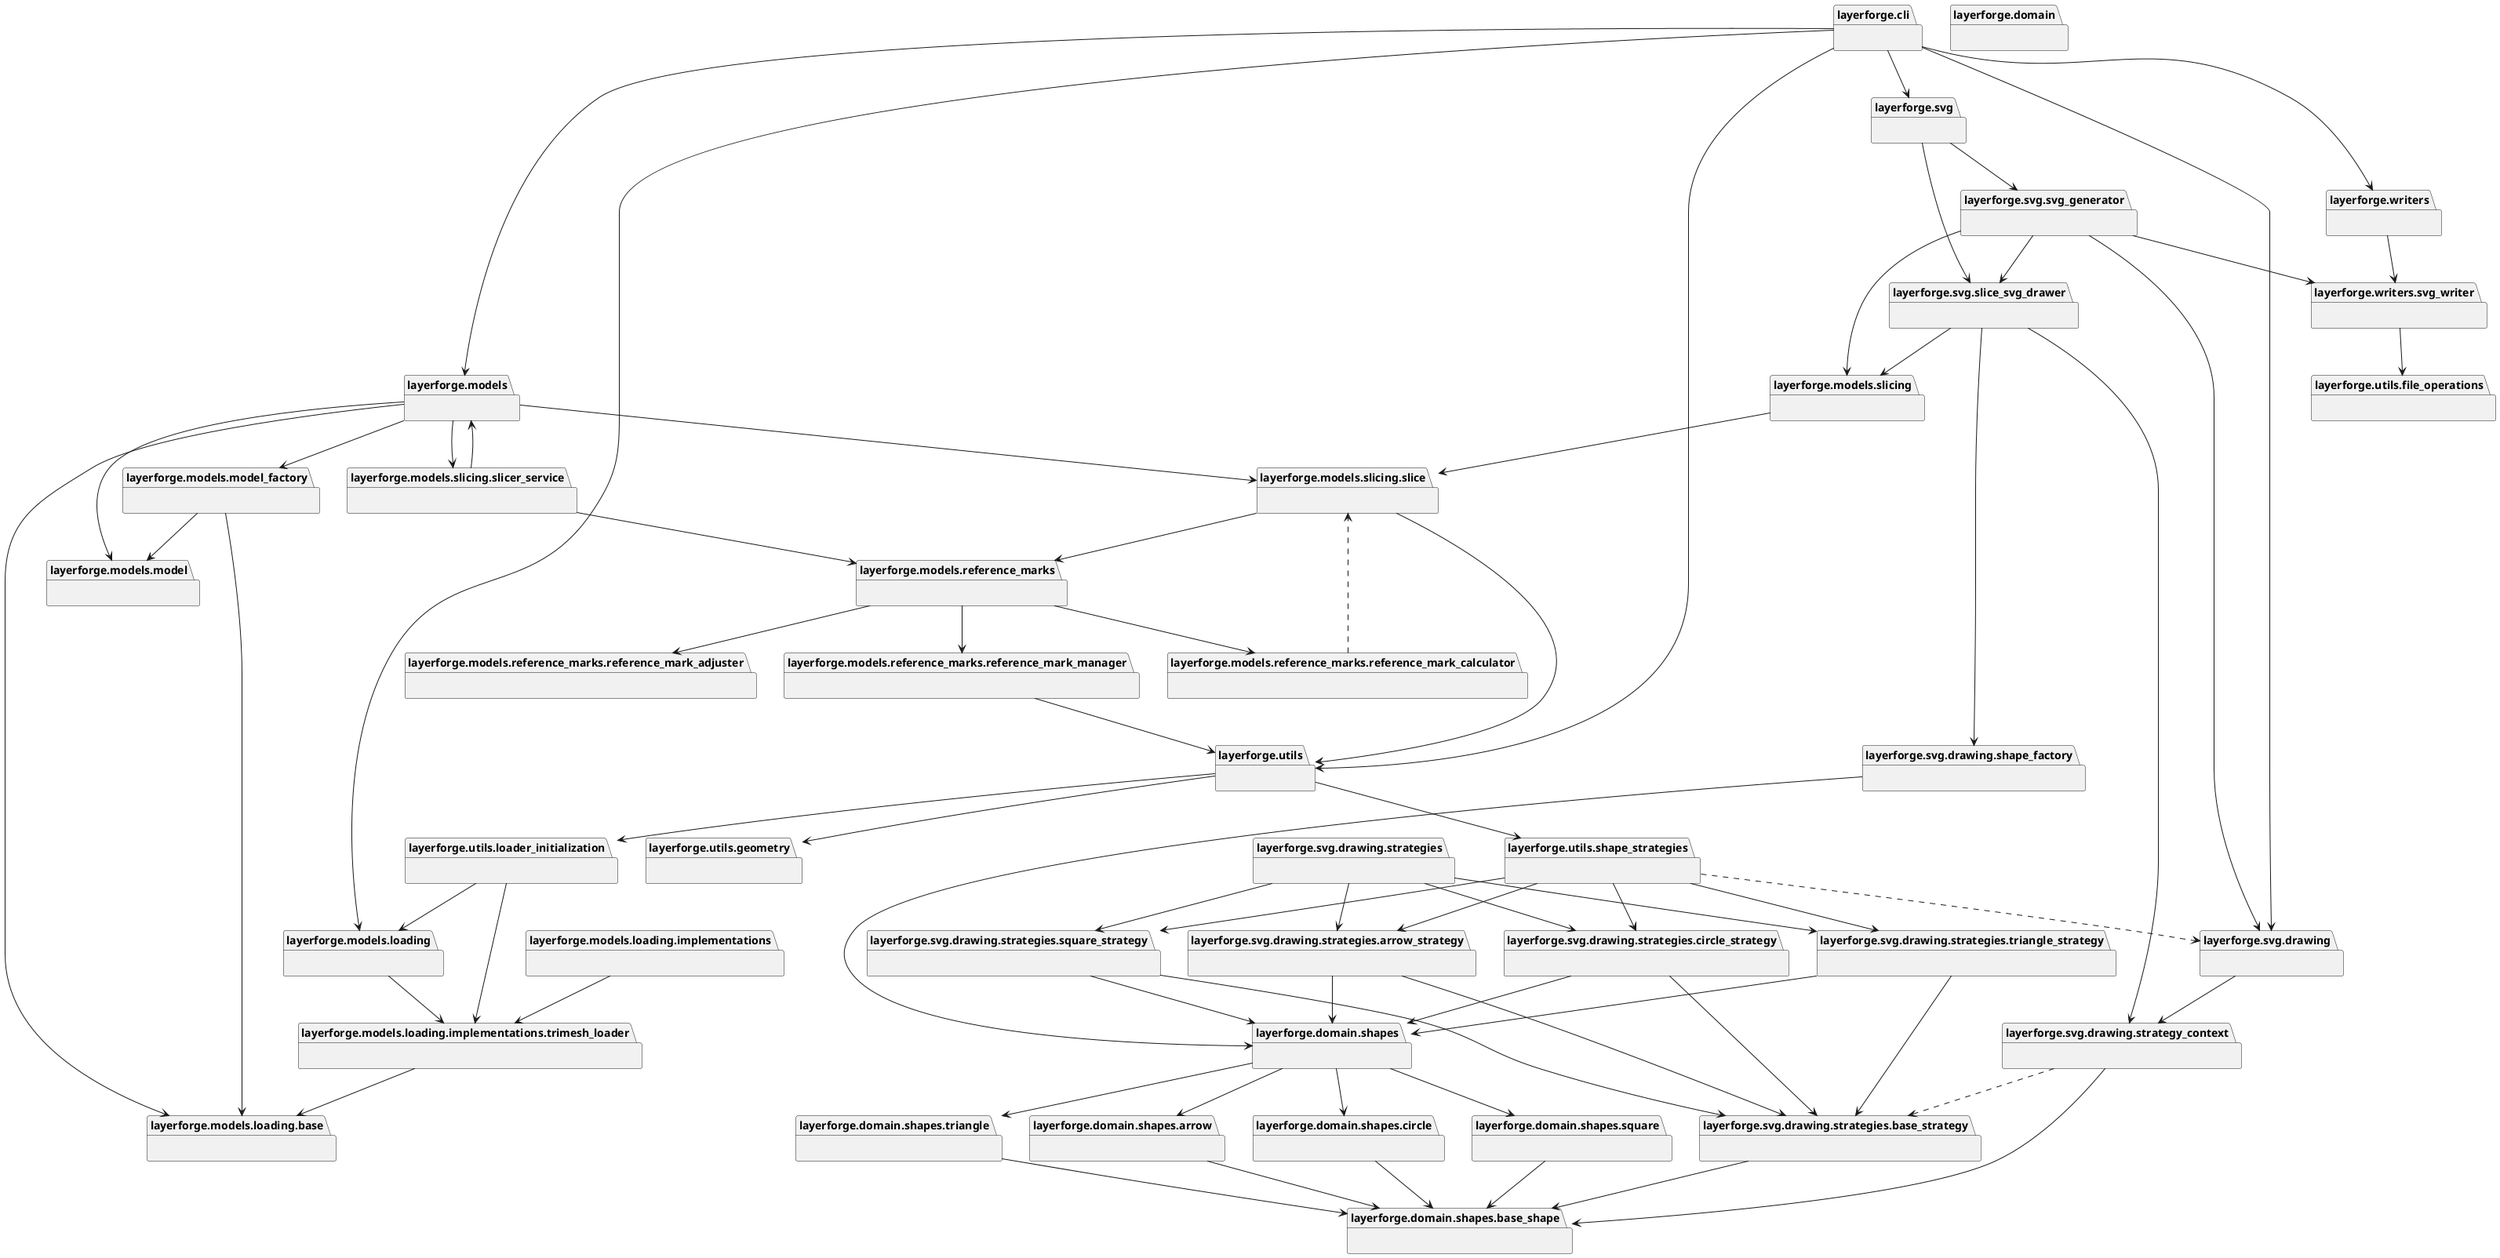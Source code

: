 @startuml packages
set namespaceSeparator none
package "layerforge.cli" as layerforge.cli {
}
package "layerforge.domain" as layerforge.domain {
}
package "layerforge.domain.shapes" as layerforge.domain.shapes {
}
package "layerforge.domain.shapes.arrow" as layerforge.domain.shapes.arrow {
}
package "layerforge.domain.shapes.base_shape" as layerforge.domain.shapes.base_shape {
}
package "layerforge.domain.shapes.circle" as layerforge.domain.shapes.circle {
}
package "layerforge.domain.shapes.square" as layerforge.domain.shapes.square {
}
package "layerforge.domain.shapes.triangle" as layerforge.domain.shapes.triangle {
}
package "layerforge.models" as layerforge.models {
}
package "layerforge.models.loading" as layerforge.models.loading {
}
package "layerforge.models.loading.base" as layerforge.models.loading.base {
}
package "layerforge.models.loading.implementations" as layerforge.models.loading.implementations {
}
package "layerforge.models.loading.implementations.trimesh_loader" as layerforge.models.loading.implementations.trimesh_loader {
}
package "layerforge.models.model" as layerforge.models.model {
}
package "layerforge.models.model_factory" as layerforge.models.model_factory {
}
package "layerforge.models.reference_marks" as layerforge.models.reference_marks {
}
package "layerforge.models.reference_marks.reference_mark_adjuster" as layerforge.models.reference_marks.reference_mark_adjuster {
}
package "layerforge.models.reference_marks.reference_mark_calculator" as layerforge.models.reference_marks.reference_mark_calculator {
}
package "layerforge.models.reference_marks.reference_mark_manager" as layerforge.models.reference_marks.reference_mark_manager {
}
package "layerforge.models.slicing" as layerforge.models.slicing {
}
package "layerforge.models.slicing.slice" as layerforge.models.slicing.slice {
}
package "layerforge.models.slicing.slicer_service" as layerforge.models.slicing.slicer_service {
}
package "layerforge.svg" as layerforge.svg {
}
package "layerforge.svg.drawing" as layerforge.svg.drawing {
}
package "layerforge.svg.drawing.shape_factory" as layerforge.svg.drawing.shape_factory {
}
package "layerforge.svg.drawing.strategies" as layerforge.svg.drawing.strategies {
}
package "layerforge.svg.drawing.strategies.arrow_strategy" as layerforge.svg.drawing.strategies.arrow_strategy {
}
package "layerforge.svg.drawing.strategies.base_strategy" as layerforge.svg.drawing.strategies.base_strategy {
}
package "layerforge.svg.drawing.strategies.circle_strategy" as layerforge.svg.drawing.strategies.circle_strategy {
}
package "layerforge.svg.drawing.strategies.square_strategy" as layerforge.svg.drawing.strategies.square_strategy {
}
package "layerforge.svg.drawing.strategies.triangle_strategy" as layerforge.svg.drawing.strategies.triangle_strategy {
}
package "layerforge.svg.drawing.strategy_context" as layerforge.svg.drawing.strategy_context {
}
package "layerforge.svg.slice_svg_drawer" as layerforge.svg.slice_svg_drawer {
}
package "layerforge.svg.svg_generator" as layerforge.svg.svg_generator {
}
package "layerforge.utils" as layerforge.utils {
}
package "layerforge.utils.file_operations" as layerforge.utils.file_operations {
}
package "layerforge.utils.geometry" as layerforge.utils.geometry {
}
package "layerforge.utils.loader_initialization" as layerforge.utils.loader_initialization {
}
package "layerforge.utils.shape_strategies" as layerforge.utils.shape_strategies {
}
package "layerforge.writers" as layerforge.writers {
}
package "layerforge.writers.svg_writer" as layerforge.writers.svg_writer {
}
layerforge.cli --> layerforge.models
layerforge.cli --> layerforge.models.loading
layerforge.cli --> layerforge.svg
layerforge.cli --> layerforge.svg.drawing
layerforge.cli --> layerforge.utils
layerforge.cli --> layerforge.writers
layerforge.domain.shapes --> layerforge.domain.shapes.arrow
layerforge.domain.shapes --> layerforge.domain.shapes.circle
layerforge.domain.shapes --> layerforge.domain.shapes.square
layerforge.domain.shapes --> layerforge.domain.shapes.triangle
layerforge.domain.shapes.arrow --> layerforge.domain.shapes.base_shape
layerforge.domain.shapes.circle --> layerforge.domain.shapes.base_shape
layerforge.domain.shapes.square --> layerforge.domain.shapes.base_shape
layerforge.domain.shapes.triangle --> layerforge.domain.shapes.base_shape
layerforge.models --> layerforge.models.loading.base
layerforge.models --> layerforge.models.model
layerforge.models --> layerforge.models.model_factory
layerforge.models --> layerforge.models.slicing.slice
layerforge.models --> layerforge.models.slicing.slicer_service
layerforge.models.loading --> layerforge.models.loading.implementations.trimesh_loader
layerforge.models.loading.implementations --> layerforge.models.loading.implementations.trimesh_loader
layerforge.models.loading.implementations.trimesh_loader --> layerforge.models.loading.base
layerforge.models.model_factory --> layerforge.models.loading.base
layerforge.models.model_factory --> layerforge.models.model
layerforge.models.reference_marks --> layerforge.models.reference_marks.reference_mark_adjuster
layerforge.models.reference_marks --> layerforge.models.reference_marks.reference_mark_calculator
layerforge.models.reference_marks --> layerforge.models.reference_marks.reference_mark_manager
layerforge.models.reference_marks.reference_mark_manager --> layerforge.utils
layerforge.models.slicing --> layerforge.models.slicing.slice
layerforge.models.slicing.slice --> layerforge.models.reference_marks
layerforge.models.slicing.slice --> layerforge.utils
layerforge.models.slicing.slicer_service --> layerforge.models
layerforge.models.slicing.slicer_service --> layerforge.models.reference_marks
layerforge.svg --> layerforge.svg.slice_svg_drawer
layerforge.svg --> layerforge.svg.svg_generator
layerforge.svg.drawing --> layerforge.svg.drawing.strategy_context
layerforge.svg.drawing.shape_factory --> layerforge.domain.shapes
layerforge.svg.drawing.strategies --> layerforge.svg.drawing.strategies.arrow_strategy
layerforge.svg.drawing.strategies --> layerforge.svg.drawing.strategies.circle_strategy
layerforge.svg.drawing.strategies --> layerforge.svg.drawing.strategies.square_strategy
layerforge.svg.drawing.strategies --> layerforge.svg.drawing.strategies.triangle_strategy
layerforge.svg.drawing.strategies.arrow_strategy --> layerforge.domain.shapes
layerforge.svg.drawing.strategies.arrow_strategy --> layerforge.svg.drawing.strategies.base_strategy
layerforge.svg.drawing.strategies.base_strategy --> layerforge.domain.shapes.base_shape
layerforge.svg.drawing.strategies.circle_strategy --> layerforge.domain.shapes
layerforge.svg.drawing.strategies.circle_strategy --> layerforge.svg.drawing.strategies.base_strategy
layerforge.svg.drawing.strategies.square_strategy --> layerforge.domain.shapes
layerforge.svg.drawing.strategies.square_strategy --> layerforge.svg.drawing.strategies.base_strategy
layerforge.svg.drawing.strategies.triangle_strategy --> layerforge.domain.shapes
layerforge.svg.drawing.strategies.triangle_strategy --> layerforge.svg.drawing.strategies.base_strategy
layerforge.svg.drawing.strategy_context --> layerforge.domain.shapes.base_shape
layerforge.svg.slice_svg_drawer --> layerforge.models.slicing
layerforge.svg.slice_svg_drawer --> layerforge.svg.drawing.shape_factory
layerforge.svg.slice_svg_drawer --> layerforge.svg.drawing.strategy_context
layerforge.svg.svg_generator --> layerforge.models.slicing
layerforge.svg.svg_generator --> layerforge.svg.drawing
layerforge.svg.svg_generator --> layerforge.svg.slice_svg_drawer
layerforge.svg.svg_generator --> layerforge.writers.svg_writer
layerforge.utils --> layerforge.utils.geometry
layerforge.utils --> layerforge.utils.loader_initialization
layerforge.utils --> layerforge.utils.shape_strategies
layerforge.utils.loader_initialization --> layerforge.models.loading
layerforge.utils.loader_initialization --> layerforge.models.loading.implementations.trimesh_loader
layerforge.utils.shape_strategies --> layerforge.svg.drawing.strategies.arrow_strategy
layerforge.utils.shape_strategies --> layerforge.svg.drawing.strategies.circle_strategy
layerforge.utils.shape_strategies --> layerforge.svg.drawing.strategies.square_strategy
layerforge.utils.shape_strategies --> layerforge.svg.drawing.strategies.triangle_strategy
layerforge.writers --> layerforge.writers.svg_writer
layerforge.writers.svg_writer --> layerforge.utils.file_operations
layerforge.models.reference_marks.reference_mark_calculator ..> layerforge.models.slicing.slice
layerforge.svg.drawing.strategy_context ..> layerforge.svg.drawing.strategies.base_strategy
layerforge.utils.shape_strategies ..> layerforge.svg.drawing
@enduml

